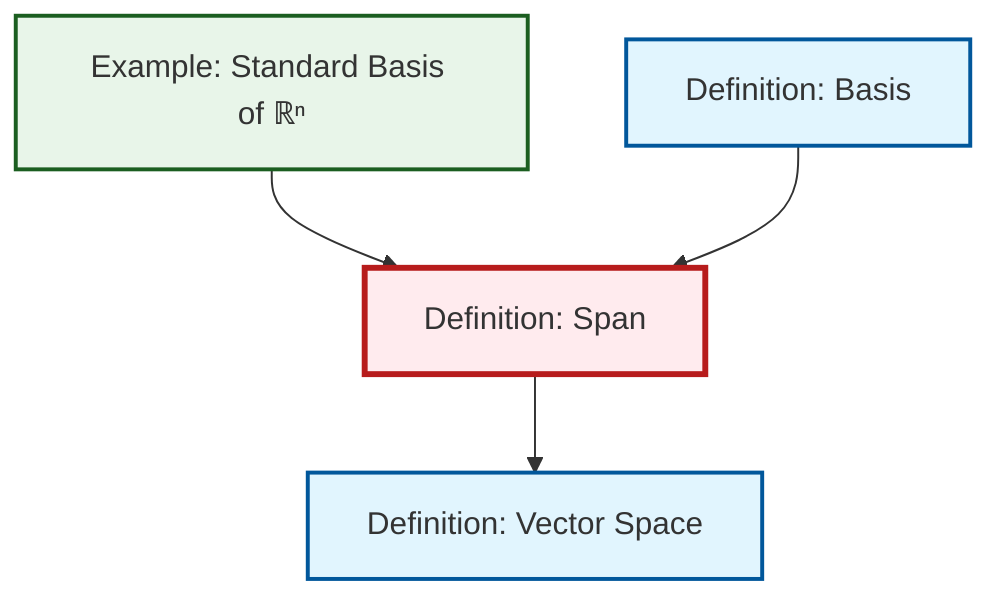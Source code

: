 graph TD
    classDef definition fill:#e1f5fe,stroke:#01579b,stroke-width:2px
    classDef theorem fill:#f3e5f5,stroke:#4a148c,stroke-width:2px
    classDef axiom fill:#fff3e0,stroke:#e65100,stroke-width:2px
    classDef example fill:#e8f5e9,stroke:#1b5e20,stroke-width:2px
    classDef current fill:#ffebee,stroke:#b71c1c,stroke-width:3px
    ex-standard-basis-rn["Example: Standard Basis of ℝⁿ"]:::example
    def-basis["Definition: Basis"]:::definition
    def-span["Definition: Span"]:::definition
    def-vector-space["Definition: Vector Space"]:::definition
    ex-standard-basis-rn --> def-span
    def-span --> def-vector-space
    def-basis --> def-span
    class def-span current